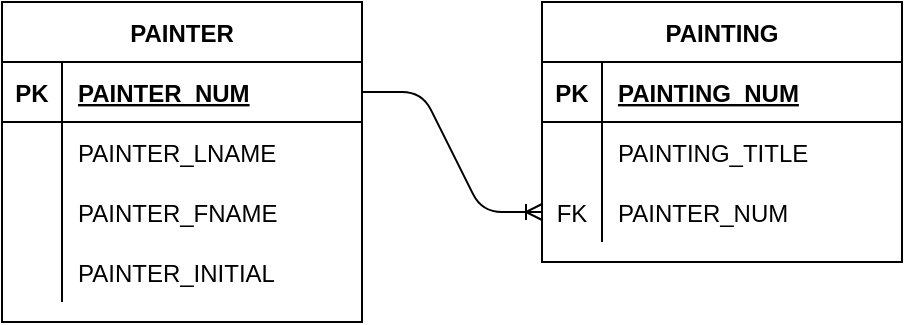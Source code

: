 <mxfile version="13.6.6" type="github">
  <diagram id="_gB-FK5_dczNF9piZJ4E" name="Page-1">
    <mxGraphModel dx="680" dy="792" grid="1" gridSize="10" guides="1" tooltips="1" connect="1" arrows="1" fold="1" page="1" pageScale="1" pageWidth="850" pageHeight="1100" math="0" shadow="0">
      <root>
        <mxCell id="0" />
        <mxCell id="1" parent="0" />
        <mxCell id="-HlL1mTTfAjTqxTfN3M8-5" value="PAINTER" style="shape=table;startSize=30;container=1;collapsible=1;childLayout=tableLayout;fixedRows=1;rowLines=0;fontStyle=1;align=center;resizeLast=1;" vertex="1" parent="1">
          <mxGeometry x="20" y="180" width="180" height="160" as="geometry">
            <mxRectangle x="20" y="180" width="80" height="30" as="alternateBounds" />
          </mxGeometry>
        </mxCell>
        <mxCell id="-HlL1mTTfAjTqxTfN3M8-6" value="" style="shape=partialRectangle;collapsible=0;dropTarget=0;pointerEvents=0;fillColor=none;top=0;left=0;bottom=1;right=0;points=[[0,0.5],[1,0.5]];portConstraint=eastwest;" vertex="1" parent="-HlL1mTTfAjTqxTfN3M8-5">
          <mxGeometry y="30" width="180" height="30" as="geometry" />
        </mxCell>
        <mxCell id="-HlL1mTTfAjTqxTfN3M8-7" value="PK" style="shape=partialRectangle;connectable=0;fillColor=none;top=0;left=0;bottom=0;right=0;fontStyle=1;overflow=hidden;" vertex="1" parent="-HlL1mTTfAjTqxTfN3M8-6">
          <mxGeometry width="30" height="30" as="geometry" />
        </mxCell>
        <mxCell id="-HlL1mTTfAjTqxTfN3M8-8" value="PAINTER_NUM" style="shape=partialRectangle;connectable=0;fillColor=none;top=0;left=0;bottom=0;right=0;align=left;spacingLeft=6;fontStyle=5;overflow=hidden;" vertex="1" parent="-HlL1mTTfAjTqxTfN3M8-6">
          <mxGeometry x="30" width="150" height="30" as="geometry" />
        </mxCell>
        <mxCell id="-HlL1mTTfAjTqxTfN3M8-9" value="" style="shape=partialRectangle;collapsible=0;dropTarget=0;pointerEvents=0;fillColor=none;top=0;left=0;bottom=0;right=0;points=[[0,0.5],[1,0.5]];portConstraint=eastwest;" vertex="1" parent="-HlL1mTTfAjTqxTfN3M8-5">
          <mxGeometry y="60" width="180" height="30" as="geometry" />
        </mxCell>
        <mxCell id="-HlL1mTTfAjTqxTfN3M8-10" value="" style="shape=partialRectangle;connectable=0;fillColor=none;top=0;left=0;bottom=0;right=0;editable=1;overflow=hidden;" vertex="1" parent="-HlL1mTTfAjTqxTfN3M8-9">
          <mxGeometry width="30" height="30" as="geometry" />
        </mxCell>
        <mxCell id="-HlL1mTTfAjTqxTfN3M8-11" value="PAINTER_LNAME" style="shape=partialRectangle;connectable=0;fillColor=none;top=0;left=0;bottom=0;right=0;align=left;spacingLeft=6;overflow=hidden;" vertex="1" parent="-HlL1mTTfAjTqxTfN3M8-9">
          <mxGeometry x="30" width="150" height="30" as="geometry" />
        </mxCell>
        <mxCell id="-HlL1mTTfAjTqxTfN3M8-12" value="" style="shape=partialRectangle;collapsible=0;dropTarget=0;pointerEvents=0;fillColor=none;top=0;left=0;bottom=0;right=0;points=[[0,0.5],[1,0.5]];portConstraint=eastwest;" vertex="1" parent="-HlL1mTTfAjTqxTfN3M8-5">
          <mxGeometry y="90" width="180" height="30" as="geometry" />
        </mxCell>
        <mxCell id="-HlL1mTTfAjTqxTfN3M8-13" value="" style="shape=partialRectangle;connectable=0;fillColor=none;top=0;left=0;bottom=0;right=0;editable=1;overflow=hidden;" vertex="1" parent="-HlL1mTTfAjTqxTfN3M8-12">
          <mxGeometry width="30" height="30" as="geometry" />
        </mxCell>
        <mxCell id="-HlL1mTTfAjTqxTfN3M8-14" value="PAINTER_FNAME" style="shape=partialRectangle;connectable=0;fillColor=none;top=0;left=0;bottom=0;right=0;align=left;spacingLeft=6;overflow=hidden;" vertex="1" parent="-HlL1mTTfAjTqxTfN3M8-12">
          <mxGeometry x="30" width="150" height="30" as="geometry" />
        </mxCell>
        <mxCell id="-HlL1mTTfAjTqxTfN3M8-15" value="" style="shape=partialRectangle;collapsible=0;dropTarget=0;pointerEvents=0;fillColor=none;top=0;left=0;bottom=0;right=0;points=[[0,0.5],[1,0.5]];portConstraint=eastwest;" vertex="1" parent="-HlL1mTTfAjTqxTfN3M8-5">
          <mxGeometry y="120" width="180" height="30" as="geometry" />
        </mxCell>
        <mxCell id="-HlL1mTTfAjTqxTfN3M8-16" value="" style="shape=partialRectangle;connectable=0;fillColor=none;top=0;left=0;bottom=0;right=0;editable=1;overflow=hidden;" vertex="1" parent="-HlL1mTTfAjTqxTfN3M8-15">
          <mxGeometry width="30" height="30" as="geometry" />
        </mxCell>
        <mxCell id="-HlL1mTTfAjTqxTfN3M8-17" value="PAINTER_INITIAL" style="shape=partialRectangle;connectable=0;fillColor=none;top=0;left=0;bottom=0;right=0;align=left;spacingLeft=6;overflow=hidden;" vertex="1" parent="-HlL1mTTfAjTqxTfN3M8-15">
          <mxGeometry x="30" width="150" height="30" as="geometry" />
        </mxCell>
        <mxCell id="-HlL1mTTfAjTqxTfN3M8-51" value="" style="edgeStyle=entityRelationEdgeStyle;fontSize=12;html=1;endArrow=ERoneToMany;exitX=1;exitY=0.5;exitDx=0;exitDy=0;entryX=0;entryY=0.5;entryDx=0;entryDy=0;" edge="1" parent="1" source="-HlL1mTTfAjTqxTfN3M8-6" target="-HlL1mTTfAjTqxTfN3M8-48">
          <mxGeometry width="100" height="100" relative="1" as="geometry">
            <mxPoint x="220" y="460" as="sourcePoint" />
            <mxPoint x="320" y="360" as="targetPoint" />
          </mxGeometry>
        </mxCell>
        <mxCell id="-HlL1mTTfAjTqxTfN3M8-35" value="PAINTING" style="shape=table;startSize=30;container=1;collapsible=1;childLayout=tableLayout;fixedRows=1;rowLines=0;fontStyle=1;align=center;resizeLast=1;" vertex="1" parent="1">
          <mxGeometry x="290" y="180" width="180" height="130" as="geometry">
            <mxRectangle x="290" y="180" width="90" height="30" as="alternateBounds" />
          </mxGeometry>
        </mxCell>
        <mxCell id="-HlL1mTTfAjTqxTfN3M8-36" value="" style="shape=partialRectangle;collapsible=0;dropTarget=0;pointerEvents=0;fillColor=none;top=0;left=0;bottom=1;right=0;points=[[0,0.5],[1,0.5]];portConstraint=eastwest;" vertex="1" parent="-HlL1mTTfAjTqxTfN3M8-35">
          <mxGeometry y="30" width="180" height="30" as="geometry" />
        </mxCell>
        <mxCell id="-HlL1mTTfAjTqxTfN3M8-37" value="PK" style="shape=partialRectangle;connectable=0;fillColor=none;top=0;left=0;bottom=0;right=0;fontStyle=1;overflow=hidden;" vertex="1" parent="-HlL1mTTfAjTqxTfN3M8-36">
          <mxGeometry width="30" height="30" as="geometry" />
        </mxCell>
        <mxCell id="-HlL1mTTfAjTqxTfN3M8-38" value="PAINTING_NUM" style="shape=partialRectangle;connectable=0;fillColor=none;top=0;left=0;bottom=0;right=0;align=left;spacingLeft=6;fontStyle=5;overflow=hidden;" vertex="1" parent="-HlL1mTTfAjTqxTfN3M8-36">
          <mxGeometry x="30" width="150" height="30" as="geometry" />
        </mxCell>
        <mxCell id="-HlL1mTTfAjTqxTfN3M8-39" value="" style="shape=partialRectangle;collapsible=0;dropTarget=0;pointerEvents=0;fillColor=none;top=0;left=0;bottom=0;right=0;points=[[0,0.5],[1,0.5]];portConstraint=eastwest;" vertex="1" parent="-HlL1mTTfAjTqxTfN3M8-35">
          <mxGeometry y="60" width="180" height="30" as="geometry" />
        </mxCell>
        <mxCell id="-HlL1mTTfAjTqxTfN3M8-40" value="" style="shape=partialRectangle;connectable=0;fillColor=none;top=0;left=0;bottom=0;right=0;editable=1;overflow=hidden;" vertex="1" parent="-HlL1mTTfAjTqxTfN3M8-39">
          <mxGeometry width="30" height="30" as="geometry" />
        </mxCell>
        <mxCell id="-HlL1mTTfAjTqxTfN3M8-41" value="PAINTING_TITLE" style="shape=partialRectangle;connectable=0;fillColor=none;top=0;left=0;bottom=0;right=0;align=left;spacingLeft=6;overflow=hidden;" vertex="1" parent="-HlL1mTTfAjTqxTfN3M8-39">
          <mxGeometry x="30" width="150" height="30" as="geometry" />
        </mxCell>
        <mxCell id="-HlL1mTTfAjTqxTfN3M8-48" value="" style="shape=partialRectangle;collapsible=0;dropTarget=0;pointerEvents=0;fillColor=none;top=0;left=0;bottom=0;right=0;points=[[0,0.5],[1,0.5]];portConstraint=eastwest;" vertex="1" parent="-HlL1mTTfAjTqxTfN3M8-35">
          <mxGeometry y="90" width="180" height="30" as="geometry" />
        </mxCell>
        <mxCell id="-HlL1mTTfAjTqxTfN3M8-49" value="FK" style="shape=partialRectangle;connectable=0;fillColor=none;top=0;left=0;bottom=0;right=0;fontStyle=0;overflow=hidden;" vertex="1" parent="-HlL1mTTfAjTqxTfN3M8-48">
          <mxGeometry width="30" height="30" as="geometry" />
        </mxCell>
        <mxCell id="-HlL1mTTfAjTqxTfN3M8-50" value="PAINTER_NUM" style="shape=partialRectangle;connectable=0;fillColor=none;top=0;left=0;bottom=0;right=0;align=left;spacingLeft=6;fontStyle=0;overflow=hidden;" vertex="1" parent="-HlL1mTTfAjTqxTfN3M8-48">
          <mxGeometry x="30" width="150" height="30" as="geometry" />
        </mxCell>
      </root>
    </mxGraphModel>
  </diagram>
</mxfile>
